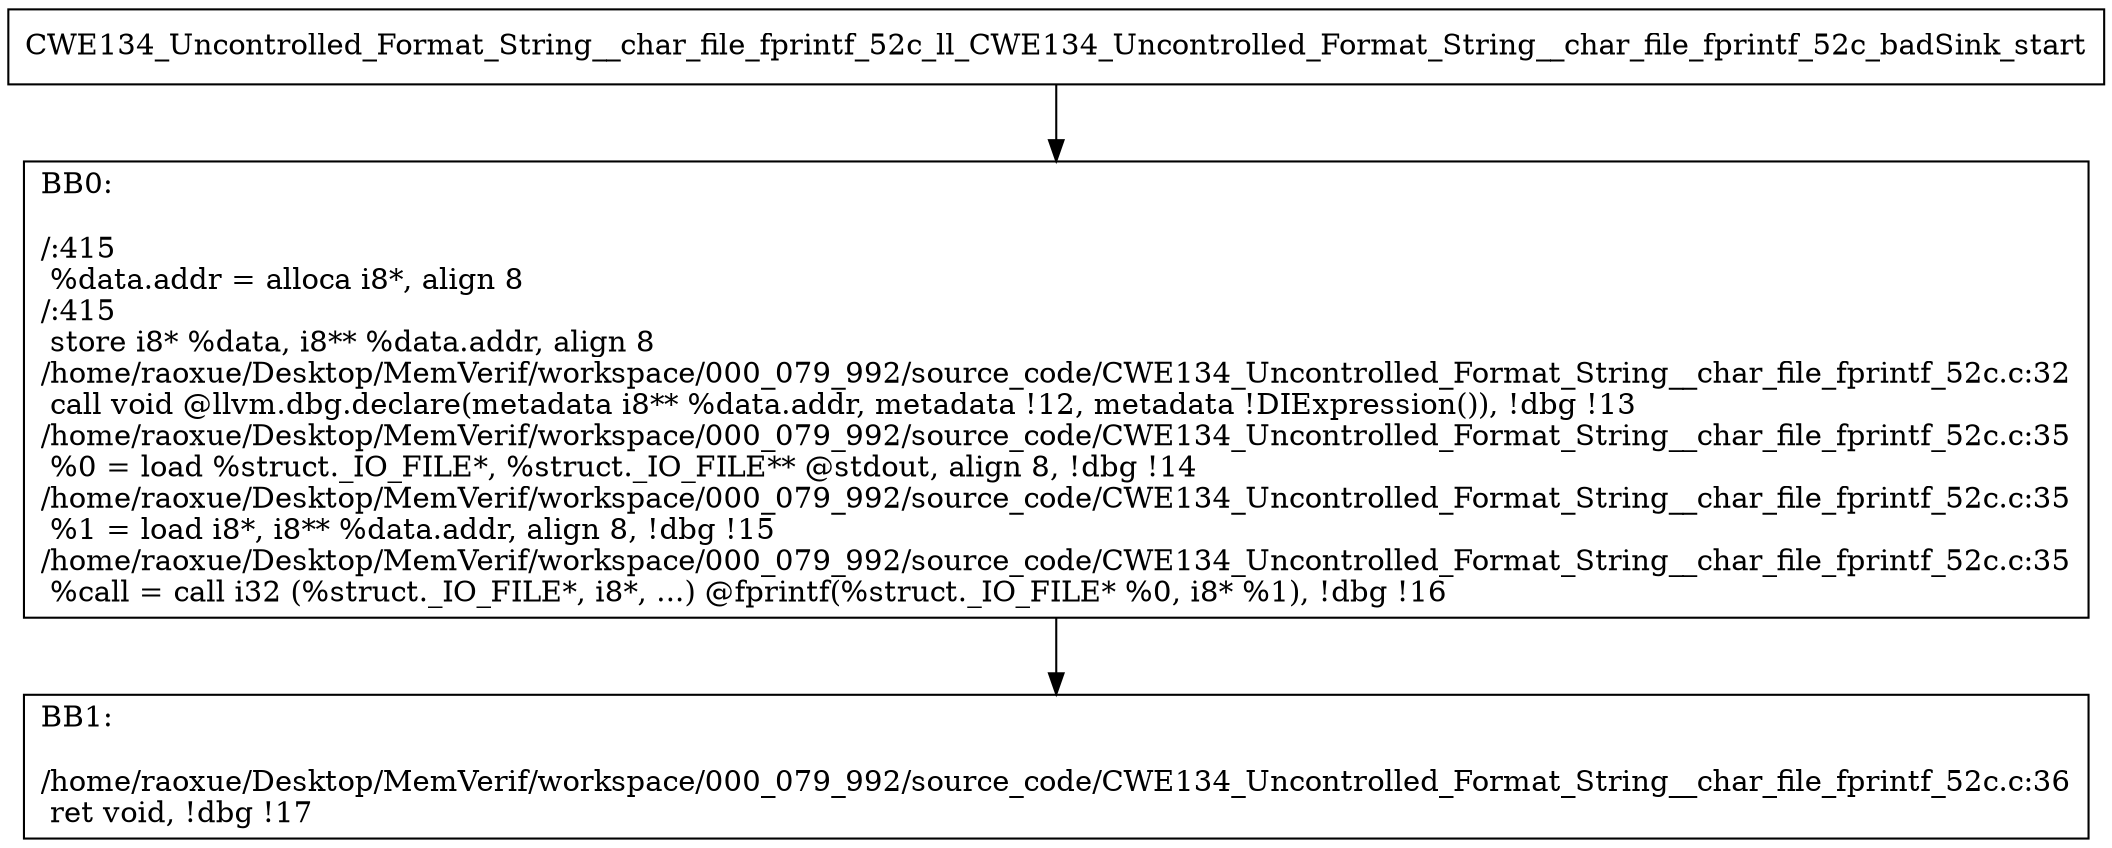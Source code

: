digraph "CFG for'CWE134_Uncontrolled_Format_String__char_file_fprintf_52c_ll_CWE134_Uncontrolled_Format_String__char_file_fprintf_52c_badSink' function" {
	BBCWE134_Uncontrolled_Format_String__char_file_fprintf_52c_ll_CWE134_Uncontrolled_Format_String__char_file_fprintf_52c_badSink_start[shape=record,label="{CWE134_Uncontrolled_Format_String__char_file_fprintf_52c_ll_CWE134_Uncontrolled_Format_String__char_file_fprintf_52c_badSink_start}"];
	BBCWE134_Uncontrolled_Format_String__char_file_fprintf_52c_ll_CWE134_Uncontrolled_Format_String__char_file_fprintf_52c_badSink_start-> CWE134_Uncontrolled_Format_String__char_file_fprintf_52c_ll_CWE134_Uncontrolled_Format_String__char_file_fprintf_52c_badSinkBB0;
	CWE134_Uncontrolled_Format_String__char_file_fprintf_52c_ll_CWE134_Uncontrolled_Format_String__char_file_fprintf_52c_badSinkBB0 [shape=record, label="{BB0:\l\l/:415\l
  %data.addr = alloca i8*, align 8\l
/:415\l
  store i8* %data, i8** %data.addr, align 8\l
/home/raoxue/Desktop/MemVerif/workspace/000_079_992/source_code/CWE134_Uncontrolled_Format_String__char_file_fprintf_52c.c:32\l
  call void @llvm.dbg.declare(metadata i8** %data.addr, metadata !12, metadata !DIExpression()), !dbg !13\l
/home/raoxue/Desktop/MemVerif/workspace/000_079_992/source_code/CWE134_Uncontrolled_Format_String__char_file_fprintf_52c.c:35\l
  %0 = load %struct._IO_FILE*, %struct._IO_FILE** @stdout, align 8, !dbg !14\l
/home/raoxue/Desktop/MemVerif/workspace/000_079_992/source_code/CWE134_Uncontrolled_Format_String__char_file_fprintf_52c.c:35\l
  %1 = load i8*, i8** %data.addr, align 8, !dbg !15\l
/home/raoxue/Desktop/MemVerif/workspace/000_079_992/source_code/CWE134_Uncontrolled_Format_String__char_file_fprintf_52c.c:35\l
  %call = call i32 (%struct._IO_FILE*, i8*, ...) @fprintf(%struct._IO_FILE* %0, i8* %1), !dbg !16\l
}"];
	CWE134_Uncontrolled_Format_String__char_file_fprintf_52c_ll_CWE134_Uncontrolled_Format_String__char_file_fprintf_52c_badSinkBB0-> CWE134_Uncontrolled_Format_String__char_file_fprintf_52c_ll_CWE134_Uncontrolled_Format_String__char_file_fprintf_52c_badSinkBB1;
	CWE134_Uncontrolled_Format_String__char_file_fprintf_52c_ll_CWE134_Uncontrolled_Format_String__char_file_fprintf_52c_badSinkBB1 [shape=record, label="{BB1:\l\l/home/raoxue/Desktop/MemVerif/workspace/000_079_992/source_code/CWE134_Uncontrolled_Format_String__char_file_fprintf_52c.c:36\l
  ret void, !dbg !17\l
}"];
}
